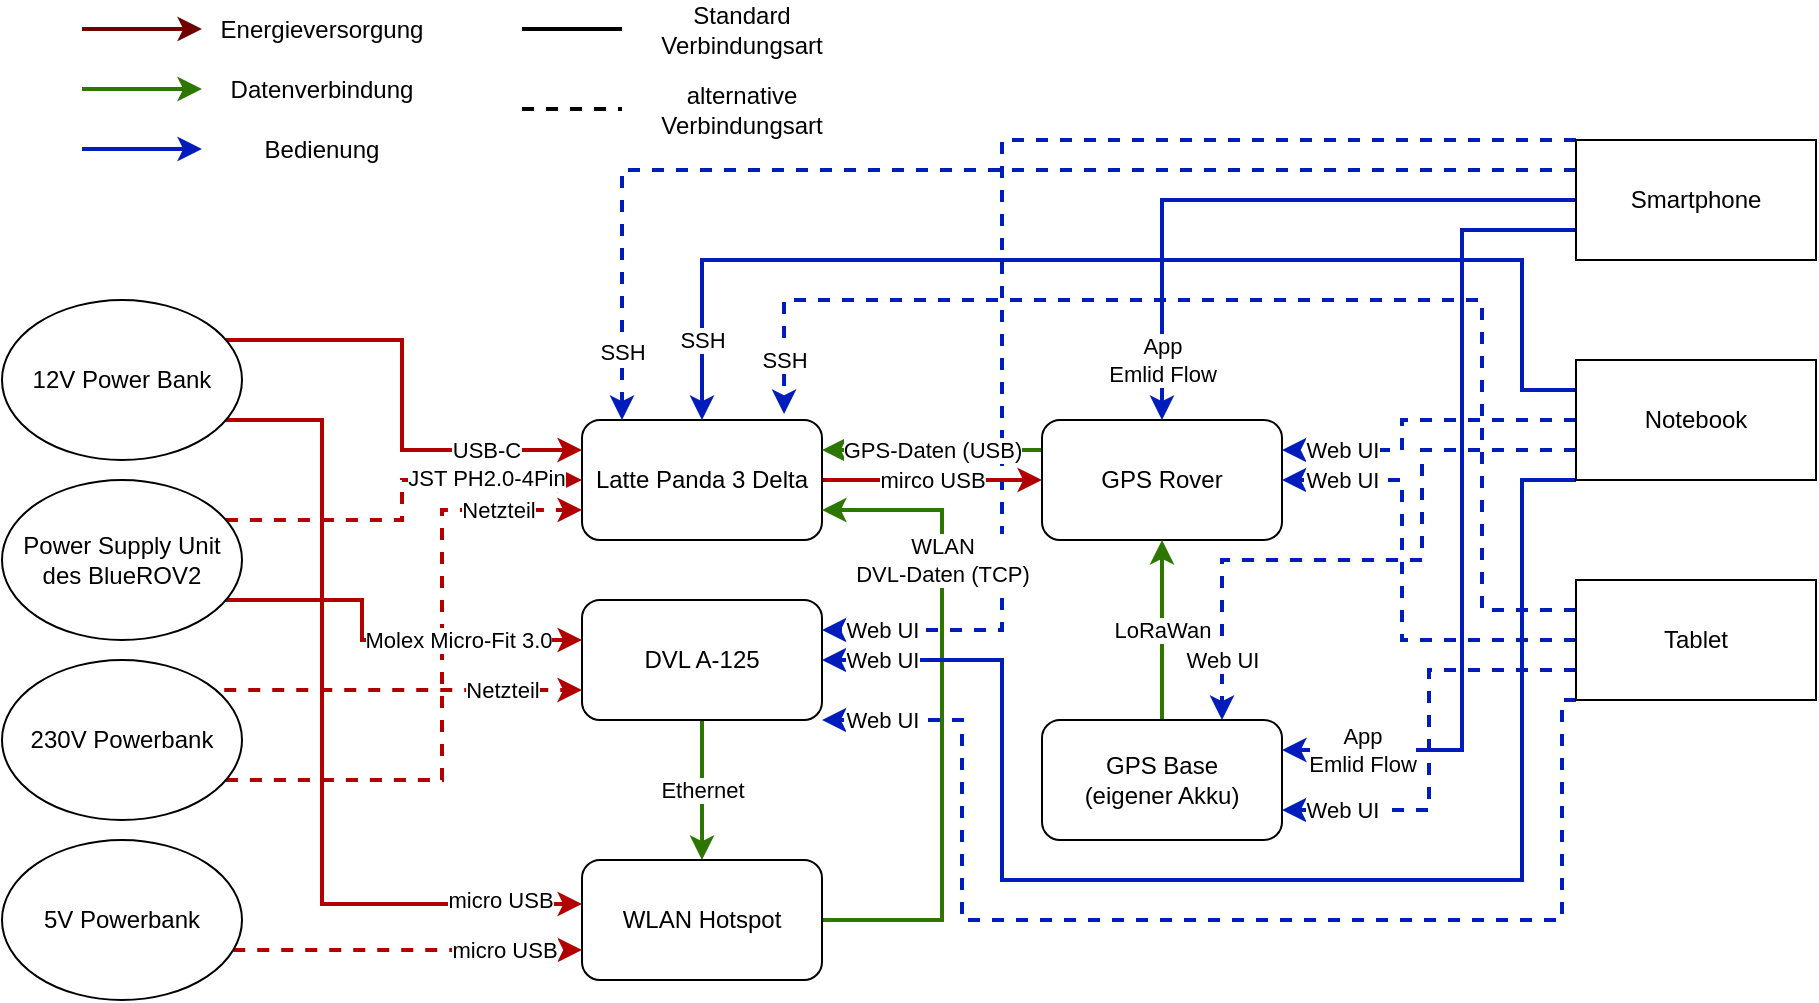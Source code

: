 <mxfile version="21.0.8" type="github">
  <diagram name="Seite-1" id="S7ic_viA34N0-PSOyfeo">
    <mxGraphModel dx="1434" dy="754" grid="1" gridSize="10" guides="1" tooltips="1" connect="1" arrows="1" fold="1" page="1" pageScale="1" pageWidth="827" pageHeight="1169" math="0" shadow="0">
      <root>
        <mxCell id="0" />
        <mxCell id="1" parent="0" />
        <mxCell id="IYadKl1wxUxmcgqsevwP-35" value="Web UI" style="edgeStyle=orthogonalEdgeStyle;rounded=0;orthogonalLoop=1;jettySize=auto;html=1;exitX=0;exitY=0;exitDx=0;exitDy=0;entryX=1;entryY=0.25;entryDx=0;entryDy=0;fillColor=#0050ef;strokeColor=#001DBC;strokeWidth=2;dashed=1;" parent="1" source="IYadKl1wxUxmcgqsevwP-23" target="IYadKl1wxUxmcgqsevwP-2" edge="1">
          <mxGeometry x="0.903" relative="1" as="geometry">
            <mxPoint x="530" y="340" as="targetPoint" />
            <Array as="points">
              <mxPoint x="550" y="80" />
              <mxPoint x="550" y="325" />
            </Array>
            <mxPoint as="offset" />
          </mxGeometry>
        </mxCell>
        <mxCell id="IYadKl1wxUxmcgqsevwP-12" value="mirco USB" style="edgeStyle=orthogonalEdgeStyle;rounded=0;orthogonalLoop=1;jettySize=auto;html=1;entryX=0;entryY=0.5;entryDx=0;entryDy=0;fillColor=#e51400;strokeColor=#B20000;strokeWidth=2;" parent="1" source="IYadKl1wxUxmcgqsevwP-1" target="IYadKl1wxUxmcgqsevwP-3" edge="1">
          <mxGeometry relative="1" as="geometry" />
        </mxCell>
        <mxCell id="IYadKl1wxUxmcgqsevwP-1" value="Latte Panda 3 Delta" style="rounded=1;whiteSpace=wrap;html=1;" parent="1" vertex="1">
          <mxGeometry x="340" y="220" width="120" height="60" as="geometry" />
        </mxCell>
        <mxCell id="IYadKl1wxUxmcgqsevwP-18" value="Ethernet" style="edgeStyle=orthogonalEdgeStyle;rounded=0;orthogonalLoop=1;jettySize=auto;html=1;fillColor=#60a917;strokeColor=#2D7600;strokeWidth=2;" parent="1" source="IYadKl1wxUxmcgqsevwP-2" target="IYadKl1wxUxmcgqsevwP-4" edge="1">
          <mxGeometry relative="1" as="geometry" />
        </mxCell>
        <mxCell id="IYadKl1wxUxmcgqsevwP-2" value="DVL A-125" style="rounded=1;whiteSpace=wrap;html=1;" parent="1" vertex="1">
          <mxGeometry x="340" y="310" width="120" height="60" as="geometry" />
        </mxCell>
        <mxCell id="IYadKl1wxUxmcgqsevwP-20" value="GPS-Daten (USB)" style="edgeStyle=orthogonalEdgeStyle;rounded=0;orthogonalLoop=1;jettySize=auto;html=1;exitX=0;exitY=0.25;exitDx=0;exitDy=0;entryX=1;entryY=0.25;entryDx=0;entryDy=0;fillColor=#60a917;strokeColor=#2D7600;strokeWidth=2;" parent="1" source="IYadKl1wxUxmcgqsevwP-3" target="IYadKl1wxUxmcgqsevwP-1" edge="1">
          <mxGeometry relative="1" as="geometry" />
        </mxCell>
        <mxCell id="IYadKl1wxUxmcgqsevwP-3" value="GPS Rover" style="rounded=1;whiteSpace=wrap;html=1;" parent="1" vertex="1">
          <mxGeometry x="570" y="220" width="120" height="60" as="geometry" />
        </mxCell>
        <mxCell id="IYadKl1wxUxmcgqsevwP-19" value="&lt;div&gt;&lt;span style=&quot;background-color: rgb(255, 255, 255);&quot;&gt;WLAN&lt;/span&gt;&lt;/div&gt;DVL-Daten (TCP)" style="edgeStyle=orthogonalEdgeStyle;rounded=0;orthogonalLoop=1;jettySize=auto;html=1;entryX=1;entryY=0.75;entryDx=0;entryDy=0;fillColor=#60a917;strokeColor=#2D7600;strokeWidth=2;" parent="1" source="IYadKl1wxUxmcgqsevwP-4" target="IYadKl1wxUxmcgqsevwP-1" edge="1">
          <mxGeometry x="0.477" relative="1" as="geometry">
            <Array as="points">
              <mxPoint x="520" y="470" />
              <mxPoint x="520" y="265" />
            </Array>
            <mxPoint as="offset" />
          </mxGeometry>
        </mxCell>
        <mxCell id="IYadKl1wxUxmcgqsevwP-4" value="WLAN Hotspot" style="rounded=1;whiteSpace=wrap;html=1;" parent="1" vertex="1">
          <mxGeometry x="340" y="440" width="120" height="60" as="geometry" />
        </mxCell>
        <mxCell id="IYadKl1wxUxmcgqsevwP-8" value="USB-C" style="edgeStyle=orthogonalEdgeStyle;rounded=0;orthogonalLoop=1;jettySize=auto;html=1;entryX=0;entryY=0.25;entryDx=0;entryDy=0;fillColor=#e51400;strokeColor=#B20000;strokeWidth=2;" parent="1" source="IYadKl1wxUxmcgqsevwP-5" target="IYadKl1wxUxmcgqsevwP-1" edge="1">
          <mxGeometry x="0.586" relative="1" as="geometry">
            <mxPoint as="offset" />
            <Array as="points">
              <mxPoint x="250" y="180" />
              <mxPoint x="250" y="235" />
            </Array>
          </mxGeometry>
        </mxCell>
        <mxCell id="IYadKl1wxUxmcgqsevwP-16" value="&lt;div&gt;micro USB&lt;/div&gt;" style="edgeStyle=orthogonalEdgeStyle;rounded=0;orthogonalLoop=1;jettySize=auto;html=1;exitX=1;exitY=1;exitDx=0;exitDy=0;entryX=0;entryY=0.367;entryDx=0;entryDy=0;entryPerimeter=0;fillColor=#e51400;strokeColor=#B20000;strokeWidth=2;" parent="1" source="IYadKl1wxUxmcgqsevwP-5" target="IYadKl1wxUxmcgqsevwP-4" edge="1">
          <mxGeometry x="0.81" y="2" relative="1" as="geometry">
            <Array as="points">
              <mxPoint x="152" y="220" />
              <mxPoint x="210" y="220" />
              <mxPoint x="210" y="462" />
            </Array>
            <mxPoint as="offset" />
          </mxGeometry>
        </mxCell>
        <mxCell id="IYadKl1wxUxmcgqsevwP-5" value="12V Power Bank" style="ellipse;whiteSpace=wrap;html=1;" parent="1" vertex="1">
          <mxGeometry x="50" y="160" width="120" height="80" as="geometry" />
        </mxCell>
        <mxCell id="IYadKl1wxUxmcgqsevwP-10" value="Netzteil" style="edgeStyle=orthogonalEdgeStyle;rounded=0;orthogonalLoop=1;jettySize=auto;html=1;entryX=0;entryY=0.75;entryDx=0;entryDy=0;dashed=1;fillColor=#e51400;strokeColor=#B20000;strokeWidth=2;" parent="1" source="IYadKl1wxUxmcgqsevwP-6" target="IYadKl1wxUxmcgqsevwP-1" edge="1">
          <mxGeometry x="0.733" relative="1" as="geometry">
            <Array as="points">
              <mxPoint x="270" y="400" />
              <mxPoint x="270" y="265" />
            </Array>
            <mxPoint as="offset" />
          </mxGeometry>
        </mxCell>
        <mxCell id="IYadKl1wxUxmcgqsevwP-15" value="&lt;div&gt;Netzteil&lt;/div&gt;" style="edgeStyle=orthogonalEdgeStyle;rounded=0;orthogonalLoop=1;jettySize=auto;html=1;exitX=1;exitY=0;exitDx=0;exitDy=0;entryX=0;entryY=0.75;entryDx=0;entryDy=0;dashed=1;fillColor=#e51400;strokeColor=#B20000;strokeWidth=2;" parent="1" source="IYadKl1wxUxmcgqsevwP-6" target="IYadKl1wxUxmcgqsevwP-2" edge="1">
          <mxGeometry x="0.581" relative="1" as="geometry">
            <Array as="points">
              <mxPoint x="152" y="355" />
            </Array>
            <mxPoint as="offset" />
          </mxGeometry>
        </mxCell>
        <mxCell id="IYadKl1wxUxmcgqsevwP-6" value="230V Powerbank" style="ellipse;whiteSpace=wrap;html=1;" parent="1" vertex="1">
          <mxGeometry x="50" y="340" width="120" height="80" as="geometry" />
        </mxCell>
        <mxCell id="IYadKl1wxUxmcgqsevwP-9" style="edgeStyle=orthogonalEdgeStyle;rounded=0;orthogonalLoop=1;jettySize=auto;html=1;entryX=0;entryY=0.5;entryDx=0;entryDy=0;dashed=1;fillColor=#e51400;strokeColor=#B20000;strokeWidth=2;" parent="1" source="IYadKl1wxUxmcgqsevwP-7" target="IYadKl1wxUxmcgqsevwP-1" edge="1">
          <mxGeometry relative="1" as="geometry">
            <Array as="points">
              <mxPoint x="250" y="270" />
              <mxPoint x="250" y="250" />
            </Array>
          </mxGeometry>
        </mxCell>
        <mxCell id="Y9hZ-3kF4ZocMYGxNlau-1" value="JST PH2.0-4Pin" style="edgeLabel;html=1;align=center;verticalAlign=middle;resizable=0;points=[];" vertex="1" connectable="0" parent="IYadKl1wxUxmcgqsevwP-9">
          <mxGeometry x="0.667" y="1" relative="1" as="geometry">
            <mxPoint x="-15" as="offset" />
          </mxGeometry>
        </mxCell>
        <mxCell id="IYadKl1wxUxmcgqsevwP-13" style="edgeStyle=orthogonalEdgeStyle;rounded=0;orthogonalLoop=1;jettySize=auto;html=1;exitX=1;exitY=1;exitDx=0;exitDy=0;fillColor=#e51400;strokeColor=#B20000;strokeWidth=2;" parent="1" source="IYadKl1wxUxmcgqsevwP-7" edge="1">
          <mxGeometry relative="1" as="geometry">
            <mxPoint x="340" y="330" as="targetPoint" />
            <Array as="points">
              <mxPoint x="152" y="310" />
              <mxPoint x="230" y="310" />
              <mxPoint x="230" y="330" />
            </Array>
          </mxGeometry>
        </mxCell>
        <mxCell id="Y9hZ-3kF4ZocMYGxNlau-2" value="Molex Micro-Fit 3.0" style="edgeLabel;html=1;align=center;verticalAlign=middle;resizable=0;points=[];" vertex="1" connectable="0" parent="IYadKl1wxUxmcgqsevwP-13">
          <mxGeometry x="0.709" y="-1" relative="1" as="geometry">
            <mxPoint x="-31" y="-1" as="offset" />
          </mxGeometry>
        </mxCell>
        <mxCell id="IYadKl1wxUxmcgqsevwP-7" value="Power Supply Unit des BlueROV2" style="ellipse;whiteSpace=wrap;html=1;" parent="1" vertex="1">
          <mxGeometry x="50" y="250" width="120" height="80" as="geometry" />
        </mxCell>
        <mxCell id="IYadKl1wxUxmcgqsevwP-17" value="micro USB" style="edgeStyle=orthogonalEdgeStyle;rounded=0;orthogonalLoop=1;jettySize=auto;html=1;dashed=1;entryX=0;entryY=0.75;entryDx=0;entryDy=0;fillColor=#e51400;strokeColor=#B20000;strokeWidth=2;" parent="1" edge="1">
          <mxGeometry x="0.55" relative="1" as="geometry">
            <Array as="points">
              <mxPoint x="210" y="485" />
              <mxPoint x="210" y="485" />
            </Array>
            <mxPoint as="offset" />
            <mxPoint x="165.621" y="485" as="sourcePoint" />
            <mxPoint x="340" y="485" as="targetPoint" />
          </mxGeometry>
        </mxCell>
        <mxCell id="IYadKl1wxUxmcgqsevwP-11" value="5V Powerbank" style="ellipse;whiteSpace=wrap;html=1;" parent="1" vertex="1">
          <mxGeometry x="50" y="430" width="120" height="80" as="geometry" />
        </mxCell>
        <mxCell id="IYadKl1wxUxmcgqsevwP-22" value="&lt;div&gt;LoRaWan&lt;/div&gt;" style="edgeStyle=orthogonalEdgeStyle;rounded=0;orthogonalLoop=1;jettySize=auto;html=1;entryX=0.5;entryY=1;entryDx=0;entryDy=0;fillColor=#60a917;strokeColor=#2D7600;strokeWidth=2;" parent="1" source="IYadKl1wxUxmcgqsevwP-21" target="IYadKl1wxUxmcgqsevwP-3" edge="1">
          <mxGeometry relative="1" as="geometry" />
        </mxCell>
        <mxCell id="IYadKl1wxUxmcgqsevwP-21" value="&lt;div&gt;GPS Base&lt;/div&gt;(eigener Akku)" style="rounded=1;whiteSpace=wrap;html=1;" parent="1" vertex="1">
          <mxGeometry x="570" y="370" width="120" height="60" as="geometry" />
        </mxCell>
        <mxCell id="IYadKl1wxUxmcgqsevwP-26" value="SSH" style="edgeStyle=orthogonalEdgeStyle;rounded=0;orthogonalLoop=1;jettySize=auto;html=1;fillColor=#0050ef;strokeColor=#001DBC;strokeWidth=2;exitX=0;exitY=0.25;exitDx=0;exitDy=0;dashed=1;" parent="1" source="IYadKl1wxUxmcgqsevwP-23" edge="1">
          <mxGeometry x="0.885" relative="1" as="geometry">
            <mxPoint x="360" y="220" as="targetPoint" />
            <Array as="points">
              <mxPoint x="360" y="95" />
            </Array>
            <mxPoint as="offset" />
          </mxGeometry>
        </mxCell>
        <mxCell id="IYadKl1wxUxmcgqsevwP-27" value="&lt;div&gt;App&lt;/div&gt;&lt;div&gt;Emlid Flow&lt;br&gt;&lt;/div&gt;" style="edgeStyle=orthogonalEdgeStyle;rounded=0;orthogonalLoop=1;jettySize=auto;html=1;entryX=0.5;entryY=0;entryDx=0;entryDy=0;fillColor=#0050ef;strokeColor=#001DBC;strokeWidth=2;" parent="1" source="IYadKl1wxUxmcgqsevwP-23" target="IYadKl1wxUxmcgqsevwP-3" edge="1">
          <mxGeometry x="0.811" relative="1" as="geometry">
            <Array as="points">
              <mxPoint x="630" y="110" />
            </Array>
            <mxPoint as="offset" />
          </mxGeometry>
        </mxCell>
        <mxCell id="IYadKl1wxUxmcgqsevwP-28" value="&lt;div&gt;App&lt;/div&gt;&lt;div&gt;Emlid Flow&lt;br&gt;&lt;/div&gt;" style="edgeStyle=orthogonalEdgeStyle;rounded=0;orthogonalLoop=1;jettySize=auto;html=1;exitX=0;exitY=0.75;exitDx=0;exitDy=0;entryX=1;entryY=0.25;entryDx=0;entryDy=0;fillColor=#0050ef;strokeColor=#001DBC;strokeWidth=2;" parent="1" source="IYadKl1wxUxmcgqsevwP-23" target="IYadKl1wxUxmcgqsevwP-21" edge="1">
          <mxGeometry x="0.803" relative="1" as="geometry">
            <mxPoint x="760" y="400" as="targetPoint" />
            <Array as="points">
              <mxPoint x="780" y="125" />
              <mxPoint x="780" y="385" />
            </Array>
            <mxPoint as="offset" />
          </mxGeometry>
        </mxCell>
        <mxCell id="IYadKl1wxUxmcgqsevwP-23" value="Smartphone" style="rounded=0;whiteSpace=wrap;html=1;" parent="1" vertex="1">
          <mxGeometry x="837" y="80" width="120" height="60" as="geometry" />
        </mxCell>
        <mxCell id="IYadKl1wxUxmcgqsevwP-29" value="SSH" style="edgeStyle=orthogonalEdgeStyle;rounded=0;orthogonalLoop=1;jettySize=auto;html=1;exitX=0;exitY=0.25;exitDx=0;exitDy=0;entryX=0.5;entryY=0;entryDx=0;entryDy=0;fillColor=#0050ef;strokeColor=#001DBC;strokeWidth=2;" parent="1" source="IYadKl1wxUxmcgqsevwP-24" target="IYadKl1wxUxmcgqsevwP-1" edge="1">
          <mxGeometry x="0.863" relative="1" as="geometry">
            <Array as="points">
              <mxPoint x="810" y="205" />
              <mxPoint x="810" y="140" />
              <mxPoint x="400" y="140" />
            </Array>
            <mxPoint as="offset" />
          </mxGeometry>
        </mxCell>
        <mxCell id="IYadKl1wxUxmcgqsevwP-31" value="Web UI" style="edgeStyle=orthogonalEdgeStyle;rounded=0;orthogonalLoop=1;jettySize=auto;html=1;exitX=0;exitY=0.5;exitDx=0;exitDy=0;entryX=1;entryY=0.25;entryDx=0;entryDy=0;fillColor=#0050ef;strokeColor=#001DBC;strokeWidth=2;dashed=1;" parent="1" source="IYadKl1wxUxmcgqsevwP-24" target="IYadKl1wxUxmcgqsevwP-3" edge="1">
          <mxGeometry x="0.63" relative="1" as="geometry">
            <Array as="points">
              <mxPoint x="750" y="220" />
              <mxPoint x="750" y="235" />
            </Array>
            <mxPoint as="offset" />
          </mxGeometry>
        </mxCell>
        <mxCell id="IYadKl1wxUxmcgqsevwP-32" value="Web UI" style="edgeStyle=orthogonalEdgeStyle;rounded=0;orthogonalLoop=1;jettySize=auto;html=1;exitX=0;exitY=0.75;exitDx=0;exitDy=0;entryX=0.75;entryY=0;entryDx=0;entryDy=0;fillColor=#0050ef;strokeColor=#001DBC;strokeWidth=2;dashed=1;" parent="1" source="IYadKl1wxUxmcgqsevwP-24" target="IYadKl1wxUxmcgqsevwP-21" edge="1">
          <mxGeometry x="0.808" relative="1" as="geometry">
            <Array as="points">
              <mxPoint x="760" y="235" />
              <mxPoint x="760" y="290" />
              <mxPoint x="660" y="290" />
            </Array>
            <mxPoint as="offset" />
          </mxGeometry>
        </mxCell>
        <mxCell id="IYadKl1wxUxmcgqsevwP-37" value="Web UI" style="edgeStyle=orthogonalEdgeStyle;rounded=0;orthogonalLoop=1;jettySize=auto;html=1;exitX=0;exitY=1;exitDx=0;exitDy=0;entryX=1;entryY=0.5;entryDx=0;entryDy=0;fillColor=#0050ef;strokeColor=#001DBC;strokeWidth=2;" parent="1" source="IYadKl1wxUxmcgqsevwP-24" target="IYadKl1wxUxmcgqsevwP-2" edge="1">
          <mxGeometry x="0.913" relative="1" as="geometry">
            <Array as="points">
              <mxPoint x="810" y="250" />
              <mxPoint x="810" y="450" />
              <mxPoint x="550" y="450" />
              <mxPoint x="550" y="340" />
            </Array>
            <mxPoint as="offset" />
          </mxGeometry>
        </mxCell>
        <mxCell id="IYadKl1wxUxmcgqsevwP-24" value="Notebook" style="rounded=0;whiteSpace=wrap;html=1;" parent="1" vertex="1">
          <mxGeometry x="837" y="190" width="120" height="60" as="geometry" />
        </mxCell>
        <mxCell id="IYadKl1wxUxmcgqsevwP-30" value="&lt;div&gt;SSH&lt;/div&gt;" style="edgeStyle=orthogonalEdgeStyle;rounded=0;orthogonalLoop=1;jettySize=auto;html=1;exitX=0;exitY=0.25;exitDx=0;exitDy=0;entryX=0.842;entryY=-0.05;entryDx=0;entryDy=0;entryPerimeter=0;fillColor=#0050ef;strokeColor=#001DBC;strokeWidth=2;dashed=1;" parent="1" source="IYadKl1wxUxmcgqsevwP-25" target="IYadKl1wxUxmcgqsevwP-1" edge="1">
          <mxGeometry x="0.911" relative="1" as="geometry">
            <Array as="points">
              <mxPoint x="790" y="315" />
              <mxPoint x="790" y="160" />
              <mxPoint x="441" y="160" />
            </Array>
            <mxPoint as="offset" />
          </mxGeometry>
        </mxCell>
        <mxCell id="IYadKl1wxUxmcgqsevwP-33" value="Web UI" style="edgeStyle=orthogonalEdgeStyle;rounded=0;orthogonalLoop=1;jettySize=auto;html=1;exitX=0;exitY=0.5;exitDx=0;exitDy=0;entryX=1;entryY=0.5;entryDx=0;entryDy=0;fillColor=#0050ef;strokeColor=#001DBC;strokeWidth=2;dashed=1;" parent="1" source="IYadKl1wxUxmcgqsevwP-25" target="IYadKl1wxUxmcgqsevwP-3" edge="1">
          <mxGeometry x="0.736" relative="1" as="geometry">
            <Array as="points">
              <mxPoint x="750" y="330" />
              <mxPoint x="750" y="250" />
            </Array>
            <mxPoint as="offset" />
          </mxGeometry>
        </mxCell>
        <mxCell id="IYadKl1wxUxmcgqsevwP-34" value="Web UI" style="edgeStyle=orthogonalEdgeStyle;rounded=0;orthogonalLoop=1;jettySize=auto;html=1;exitX=0;exitY=0.75;exitDx=0;exitDy=0;entryX=1;entryY=0.75;entryDx=0;entryDy=0;strokeWidth=2;fillColor=#0050ef;strokeColor=#001DBC;dashed=1;" parent="1" source="IYadKl1wxUxmcgqsevwP-25" target="IYadKl1wxUxmcgqsevwP-21" edge="1">
          <mxGeometry x="0.724" relative="1" as="geometry">
            <mxPoint as="offset" />
          </mxGeometry>
        </mxCell>
        <mxCell id="IYadKl1wxUxmcgqsevwP-36" value="Web UI" style="edgeStyle=orthogonalEdgeStyle;rounded=0;orthogonalLoop=1;jettySize=auto;html=1;exitX=0;exitY=1;exitDx=0;exitDy=0;fillColor=#0050ef;strokeColor=#001DBC;strokeWidth=2;dashed=1;" parent="1" source="IYadKl1wxUxmcgqsevwP-25" edge="1">
          <mxGeometry x="0.898" relative="1" as="geometry">
            <mxPoint x="460" y="370" as="targetPoint" />
            <Array as="points">
              <mxPoint x="830" y="360" />
              <mxPoint x="830" y="470" />
              <mxPoint x="530" y="470" />
              <mxPoint x="530" y="370" />
            </Array>
            <mxPoint as="offset" />
          </mxGeometry>
        </mxCell>
        <mxCell id="IYadKl1wxUxmcgqsevwP-25" value="Tablet" style="rounded=0;whiteSpace=wrap;html=1;" parent="1" vertex="1">
          <mxGeometry x="837" y="300" width="120" height="60" as="geometry" />
        </mxCell>
        <mxCell id="Y9hZ-3kF4ZocMYGxNlau-3" value="" style="endArrow=classic;html=1;rounded=0;strokeWidth=2;fillColor=#a20025;strokeColor=#6F0000;" edge="1" parent="1">
          <mxGeometry width="50" height="50" relative="1" as="geometry">
            <mxPoint x="90" y="24.5" as="sourcePoint" />
            <mxPoint x="150" y="24.5" as="targetPoint" />
            <Array as="points">
              <mxPoint x="110" y="24.5" />
            </Array>
          </mxGeometry>
        </mxCell>
        <mxCell id="Y9hZ-3kF4ZocMYGxNlau-4" value="Energieversorgung" style="text;html=1;strokeColor=none;fillColor=none;align=center;verticalAlign=middle;whiteSpace=wrap;rounded=0;" vertex="1" parent="1">
          <mxGeometry x="180" y="10" width="60" height="30" as="geometry" />
        </mxCell>
        <mxCell id="Y9hZ-3kF4ZocMYGxNlau-5" value="" style="endArrow=classic;html=1;rounded=0;strokeWidth=2;fillColor=#60a917;strokeColor=#2D7600;" edge="1" parent="1">
          <mxGeometry width="50" height="50" relative="1" as="geometry">
            <mxPoint x="90" y="54.5" as="sourcePoint" />
            <mxPoint x="150" y="54.5" as="targetPoint" />
            <Array as="points">
              <mxPoint x="110" y="54.5" />
            </Array>
          </mxGeometry>
        </mxCell>
        <mxCell id="Y9hZ-3kF4ZocMYGxNlau-6" value="Datenverbindung" style="text;html=1;strokeColor=none;fillColor=none;align=center;verticalAlign=middle;whiteSpace=wrap;rounded=0;" vertex="1" parent="1">
          <mxGeometry x="180" y="40" width="60" height="30" as="geometry" />
        </mxCell>
        <mxCell id="Y9hZ-3kF4ZocMYGxNlau-7" value="&lt;div&gt;Bedienung&lt;/div&gt;" style="text;html=1;strokeColor=none;fillColor=none;align=center;verticalAlign=middle;whiteSpace=wrap;rounded=0;" vertex="1" parent="1">
          <mxGeometry x="180" y="70" width="60" height="30" as="geometry" />
        </mxCell>
        <mxCell id="Y9hZ-3kF4ZocMYGxNlau-9" value="" style="endArrow=classic;html=1;rounded=0;strokeWidth=2;fillColor=#0050ef;strokeColor=#001DBC;" edge="1" parent="1">
          <mxGeometry width="50" height="50" relative="1" as="geometry">
            <mxPoint x="90" y="84.5" as="sourcePoint" />
            <mxPoint x="150" y="84.5" as="targetPoint" />
            <Array as="points">
              <mxPoint x="110" y="84.5" />
            </Array>
          </mxGeometry>
        </mxCell>
        <mxCell id="Y9hZ-3kF4ZocMYGxNlau-10" value="" style="endArrow=none;html=1;rounded=0;strokeWidth=2;" edge="1" parent="1">
          <mxGeometry width="50" height="50" relative="1" as="geometry">
            <mxPoint x="310" y="24.5" as="sourcePoint" />
            <mxPoint x="360" y="24.5" as="targetPoint" />
          </mxGeometry>
        </mxCell>
        <mxCell id="Y9hZ-3kF4ZocMYGxNlau-11" value="&lt;div&gt;alternative &lt;br&gt;&lt;/div&gt;&lt;div&gt;Verbindungsart&lt;br&gt;&lt;/div&gt;" style="text;html=1;strokeColor=none;fillColor=none;align=center;verticalAlign=middle;whiteSpace=wrap;rounded=0;" vertex="1" parent="1">
          <mxGeometry x="390" y="50" width="60" height="30" as="geometry" />
        </mxCell>
        <mxCell id="Y9hZ-3kF4ZocMYGxNlau-12" value="" style="endArrow=none;html=1;rounded=0;strokeWidth=2;dashed=1;" edge="1" parent="1">
          <mxGeometry width="50" height="50" relative="1" as="geometry">
            <mxPoint x="310" y="64.5" as="sourcePoint" />
            <mxPoint x="360" y="64.5" as="targetPoint" />
          </mxGeometry>
        </mxCell>
        <mxCell id="Y9hZ-3kF4ZocMYGxNlau-13" value="&lt;div&gt;Standard&lt;br&gt;&lt;/div&gt;&lt;div&gt;Verbindungsart&lt;br&gt;&lt;/div&gt;" style="text;html=1;strokeColor=none;fillColor=none;align=center;verticalAlign=middle;whiteSpace=wrap;rounded=0;" vertex="1" parent="1">
          <mxGeometry x="390" y="10" width="60" height="30" as="geometry" />
        </mxCell>
      </root>
    </mxGraphModel>
  </diagram>
</mxfile>
